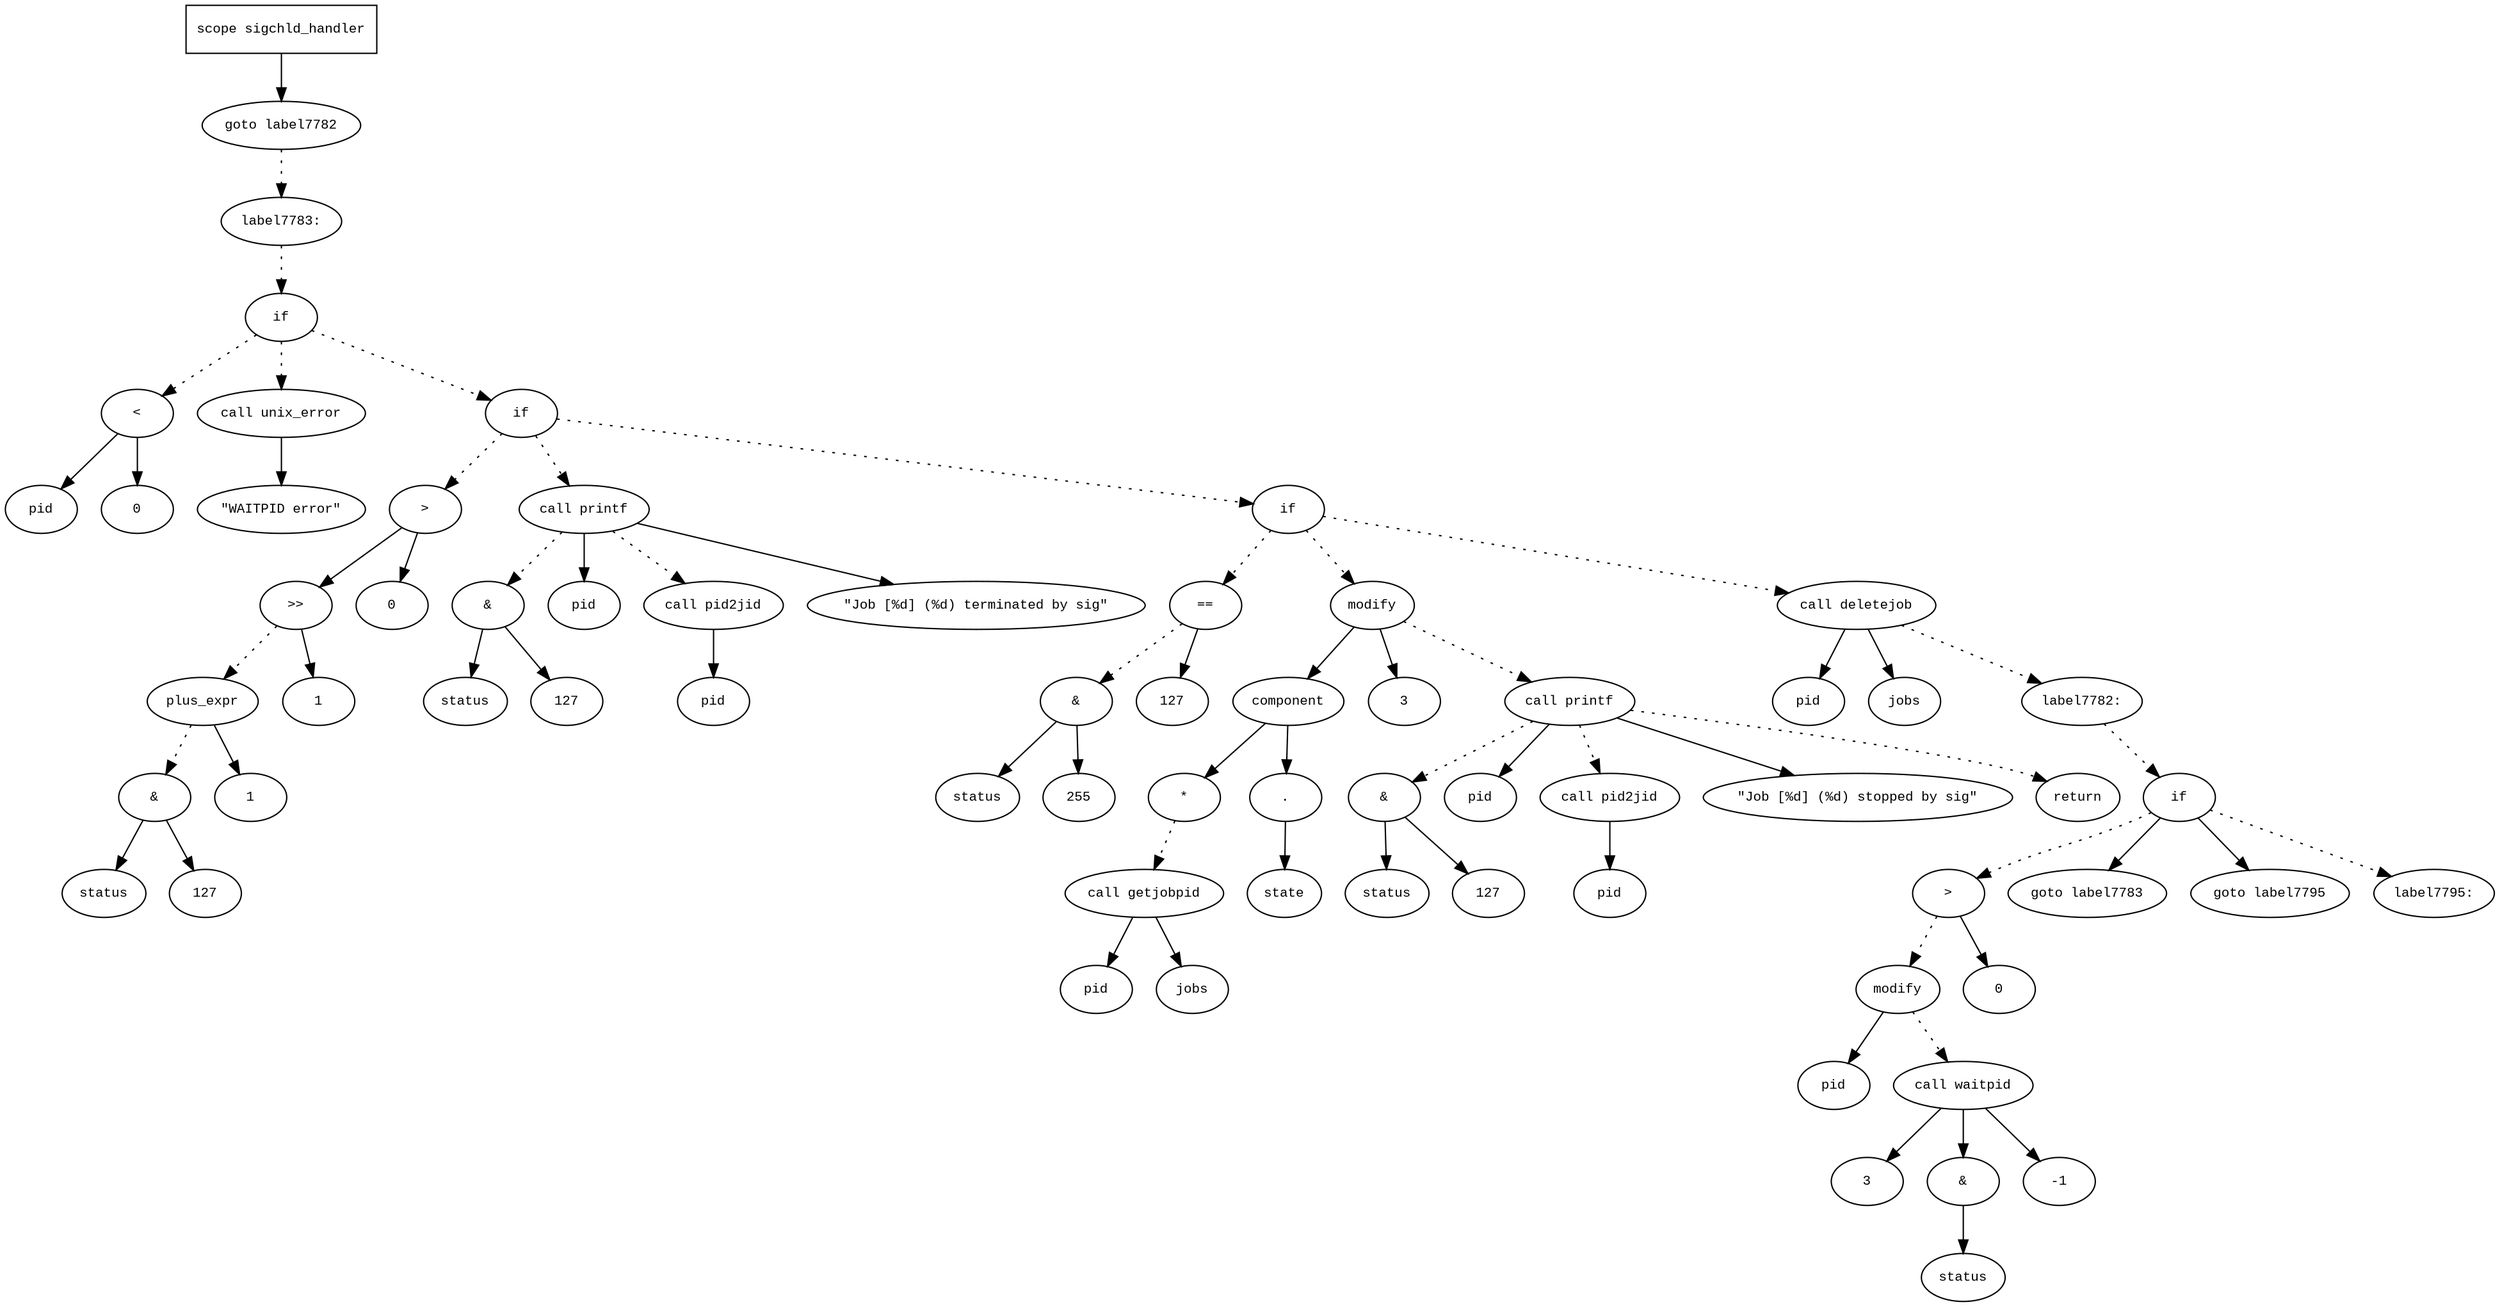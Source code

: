 digraph AST {
  graph [fontname="Times New Roman",fontsize=10];
  node  [fontname="Courier New",fontsize=10];
  edge  [fontname="Times New Roman",fontsize=10];

  node1 [label="scope sigchld_handler",shape=box];
  node2 [label="goto label7782",shape=ellipse];
  node1 -> node2;
  node3 [label="label7783:",shape=ellipse];
  node2 -> node3 [style=dotted];
  node4 [label="if",shape=ellipse];
  node3 -> node4 [style=dotted];
  node5 [label="<",shape=ellipse];
  node6 [label="pid",shape=ellipse];
  node5 -> node6;
  node7 [label="0",shape=ellipse];
  node5 -> node7;
  node4 -> node5 [style=dotted];
  node8 [label="call unix_error",shape=ellipse];
  node9 [label="\"WAITPID error\"",shape=ellipse];
  node8 -> node9;
  node4 -> node8 [style=dotted];
  node10 [label="if",shape=ellipse];
  node4 -> node10 [style=dotted];
  node11 [label=">",shape=ellipse];
  node12 [label=">>",shape=ellipse];
  node13 [label="plus_expr",shape=ellipse];
  node14 [label="&",shape=ellipse];
  node15 [label="status",shape=ellipse];
  node14 -> node15;
  node16 [label="127",shape=ellipse];
  node14 -> node16;
  node13 -> node14 [style=dotted];
  node17 [label="1",shape=ellipse];
  node13 -> node17;
  node12 -> node13 [style=dotted];
  node18 [label="1",shape=ellipse];
  node12 -> node18;
  node11 -> node12;
  node19 [label="0",shape=ellipse];
  node11 -> node19;
  node10 -> node11 [style=dotted];
  node20 [label="call printf",shape=ellipse];
  node21 [label="&",shape=ellipse];
  node22 [label="status",shape=ellipse];
  node21 -> node22;
  node23 [label="127",shape=ellipse];
  node21 -> node23;
  node20 -> node21 [style=dotted];
  node24 [label="pid",shape=ellipse];
  node20 -> node24;
  node25 [label="call pid2jid",shape=ellipse];
  node26 [label="pid",shape=ellipse];
  node25 -> node26;
  node20 -> node25 [style=dotted];
  node27 [label="\"Job [%d] (%d) terminated by sig\"",shape=ellipse];
  node20 -> node27;
  node10 -> node20 [style=dotted];
  node28 [label="if",shape=ellipse];
  node10 -> node28 [style=dotted];
  node29 [label="==",shape=ellipse];
  node30 [label="&",shape=ellipse];
  node31 [label="status",shape=ellipse];
  node30 -> node31;
  node32 [label="255",shape=ellipse];
  node30 -> node32;
  node29 -> node30 [style=dotted];
  node33 [label="127",shape=ellipse];
  node29 -> node33;
  node28 -> node29 [style=dotted];
  node34 [label="modify",shape=ellipse];
  node35 [label="component",shape=ellipse];
  node34 -> node35;
  node36 [label="*",shape=ellipse];
  node37 [label="call getjobpid",shape=ellipse];
  node38 [label="pid",shape=ellipse];
  node37 -> node38;
  node39 [label="jobs",shape=ellipse];
  node37 -> node39;
  node36 -> node37 [style=dotted];
  node35 -> node36;
  node40 [label=".",shape=ellipse];
  node35 -> node40;
  node41 [label="state",shape=ellipse];
  node40 -> node41;
  node42 [label="3",shape=ellipse];
  node34 -> node42;
  node28 -> node34 [style=dotted];
  node43 [label="call printf",shape=ellipse];
  node44 [label="&",shape=ellipse];
  node45 [label="status",shape=ellipse];
  node44 -> node45;
  node46 [label="127",shape=ellipse];
  node44 -> node46;
  node43 -> node44 [style=dotted];
  node47 [label="pid",shape=ellipse];
  node43 -> node47;
  node48 [label="call pid2jid",shape=ellipse];
  node49 [label="pid",shape=ellipse];
  node48 -> node49;
  node43 -> node48 [style=dotted];
  node50 [label="\"Job [%d] (%d) stopped by sig\"",shape=ellipse];
  node43 -> node50;
  node34 -> node43 [style=dotted];
  node51 [label="return",shape=ellipse];
  node43 -> node51 [style=dotted];
  node52 [label="call deletejob",shape=ellipse];
  node53 [label="pid",shape=ellipse];
  node52 -> node53;
  node54 [label="jobs",shape=ellipse];
  node52 -> node54;
  node28 -> node52 [style=dotted];
  node55 [label="label7782:",shape=ellipse];
  node52 -> node55 [style=dotted];
  node56 [label="if",shape=ellipse];
  node55 -> node56 [style=dotted];
  node57 [label=">",shape=ellipse];
  node58 [label="modify",shape=ellipse];
  node59 [label="pid",shape=ellipse];
  node58 -> node59;
  node60 [label="call waitpid",shape=ellipse];
  node61 [label="3",shape=ellipse];
  node60 -> node61;
  node62 [label="&",shape=ellipse];
  node60 -> node62;
  node63 [label="status",shape=ellipse];
  node62 -> node63;
  node64 [label="-1",shape=ellipse];
  node60 -> node64;
  node58 -> node60 [style=dotted];
  node57 -> node58 [style=dotted];
  node65 [label="0",shape=ellipse];
  node57 -> node65;
  node56 -> node57 [style=dotted];
  node66 [label="goto label7783",shape=ellipse];
  node56 -> node66;
  node67 [label="goto label7795",shape=ellipse];
  node56 -> node67;
  node68 [label="label7795:",shape=ellipse];
  node56 -> node68 [style=dotted];
} 